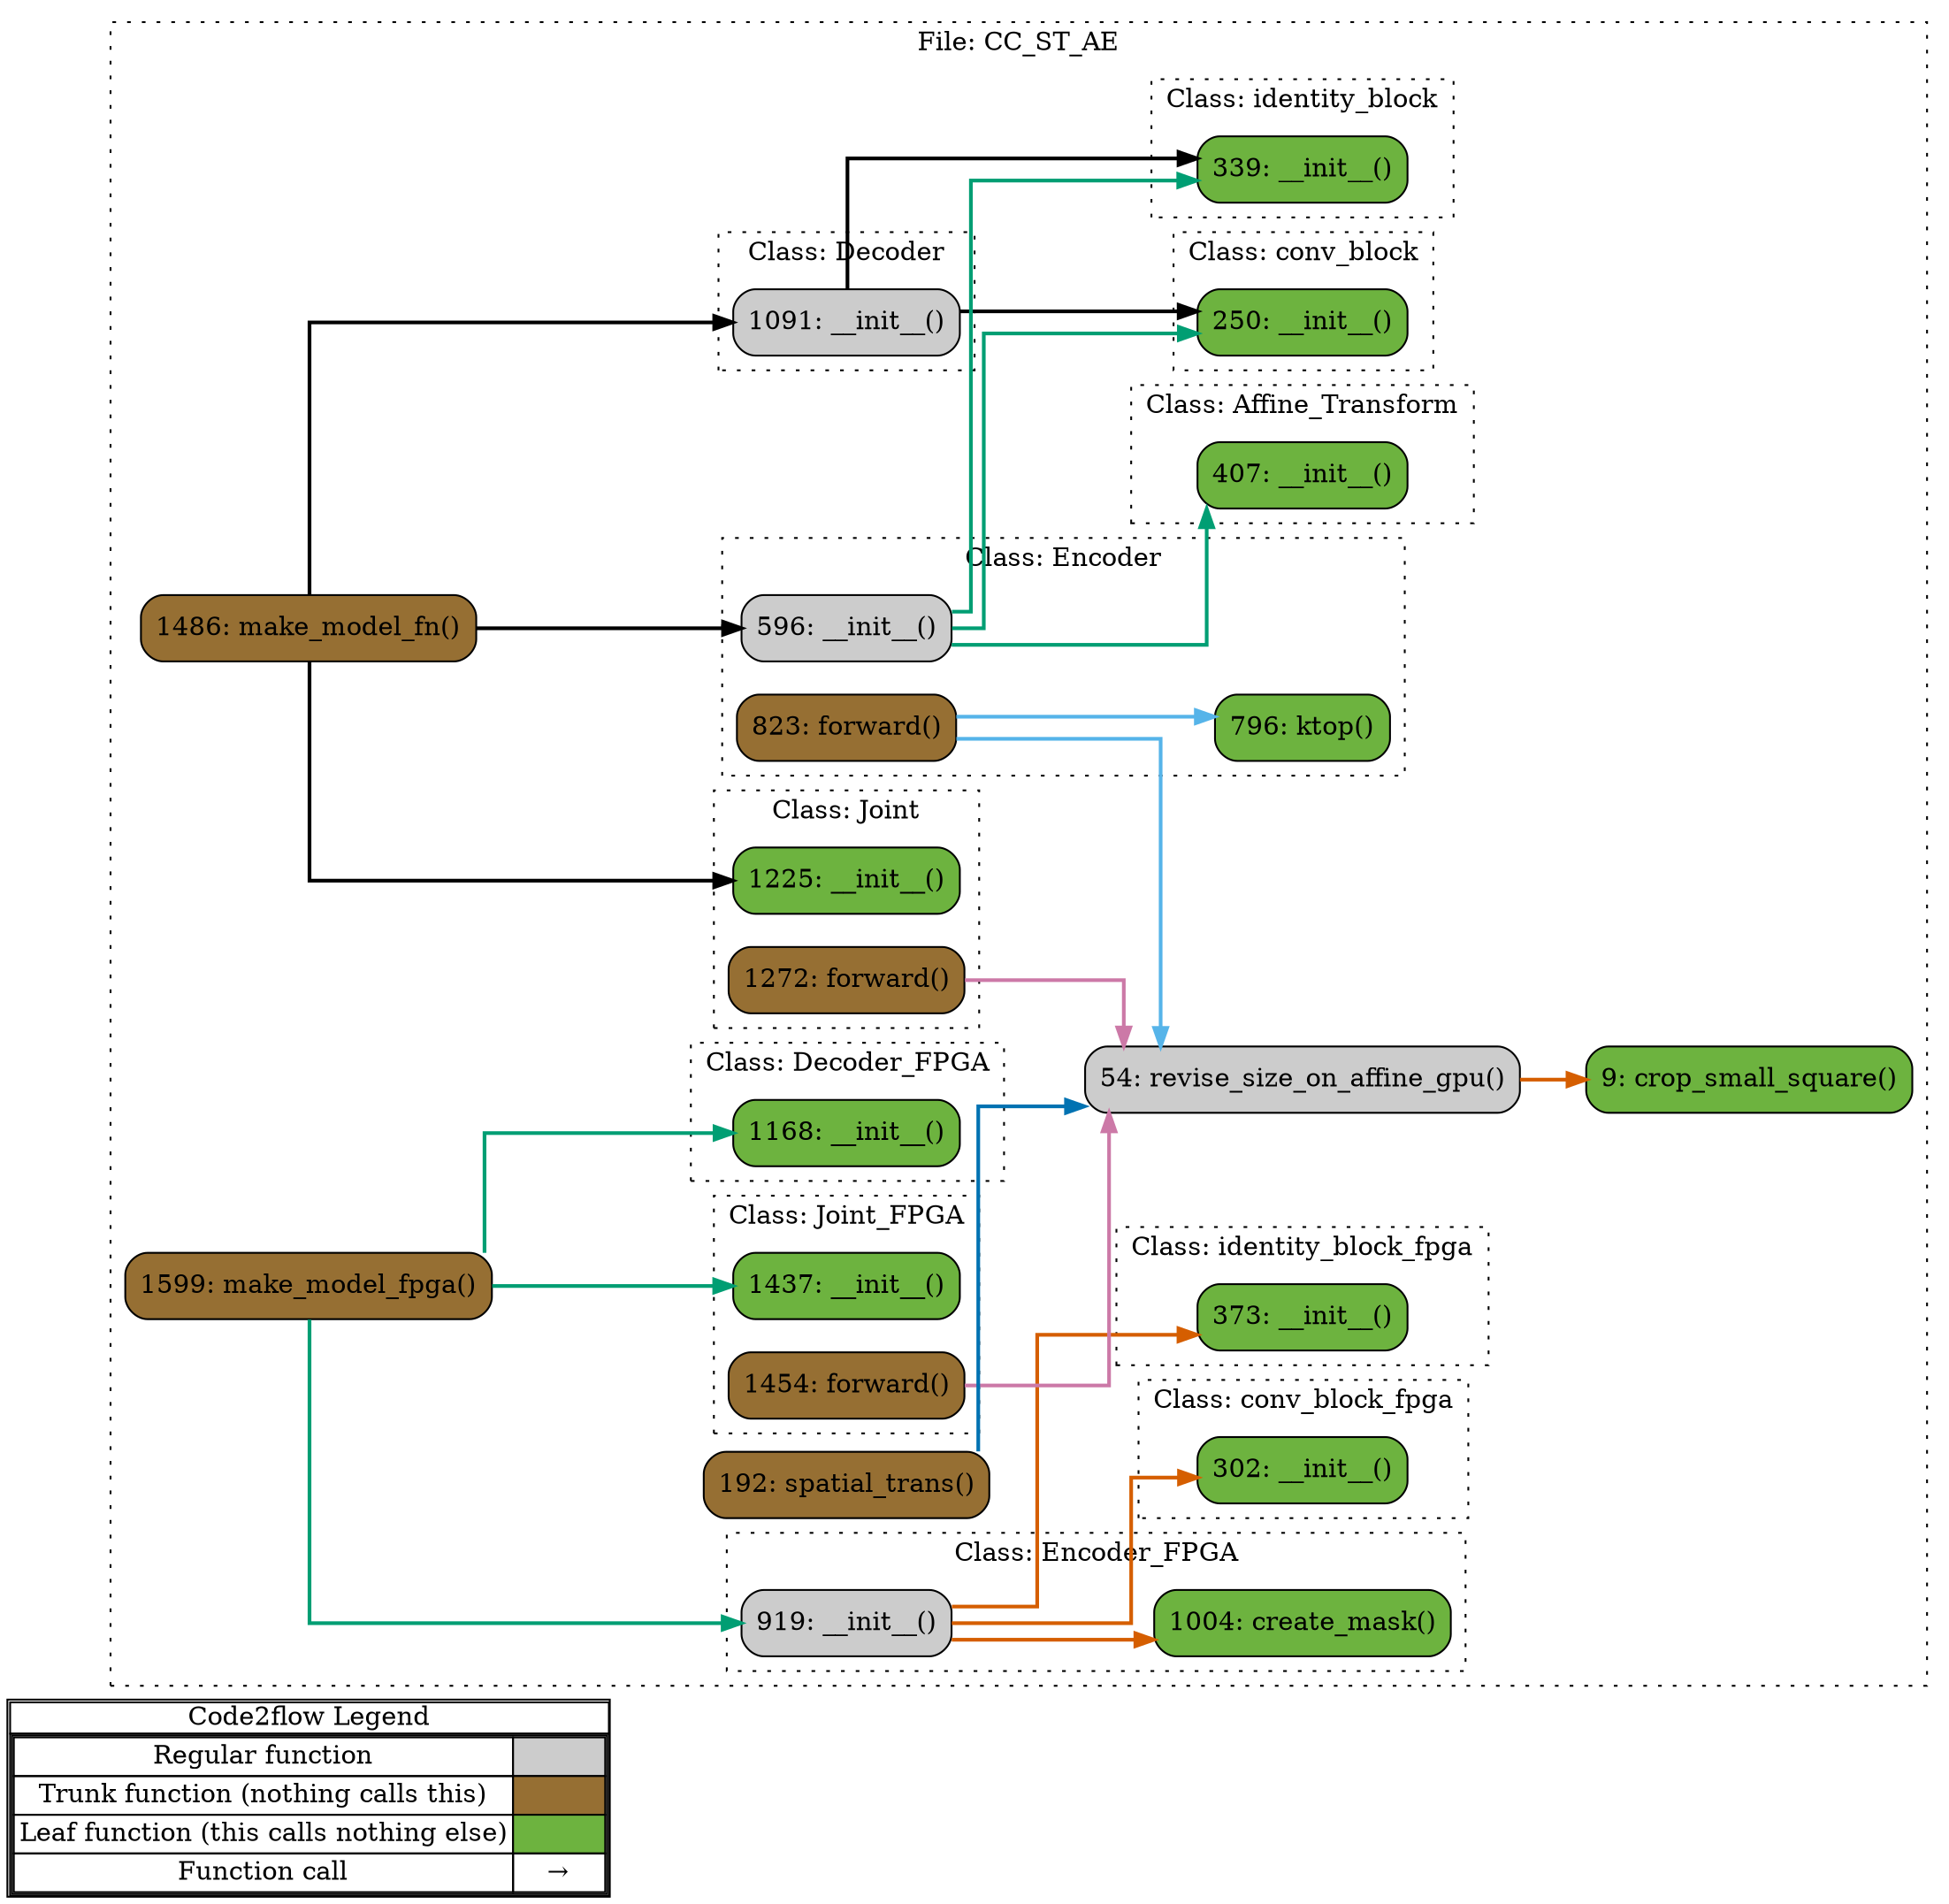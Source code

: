 digraph G {
concentrate=true;
splines="ortho";
rankdir="LR";
subgraph legend{
    rank = min;
    label = "legend";
    Legend [shape=none, margin=0, label = <
        <table cellspacing="0" cellpadding="0" border="1"><tr><td>Code2flow Legend</td></tr><tr><td>
        <table cellspacing="0">
        <tr><td>Regular function</td><td width="50px" bgcolor='#cccccc'></td></tr>
        <tr><td>Trunk function (nothing calls this)</td><td bgcolor='#966F33'></td></tr>
        <tr><td>Leaf function (this calls nothing else)</td><td bgcolor='#6db33f'></td></tr>
        <tr><td>Function call</td><td><font color='black'>&#8594;</font></td></tr>
        </table></td></tr></table>
        >];
}node_5d74833a [label="407: __init__()" name="CC_ST_AE::Affine_Transform.__init__" shape="rect" style="rounded,filled" fillcolor="#6db33f" ];
node_c918be78 [label="1091: __init__()" name="CC_ST_AE::Decoder.__init__" shape="rect" style="rounded,filled" fillcolor="#cccccc" ];
node_19f0c086 [label="1168: __init__()" name="CC_ST_AE::Decoder_FPGA.__init__" shape="rect" style="rounded,filled" fillcolor="#6db33f" ];
node_c5ee2a4b [label="596: __init__()" name="CC_ST_AE::Encoder.__init__" shape="rect" style="rounded,filled" fillcolor="#cccccc" ];
node_50feb02a [label="823: forward()" name="CC_ST_AE::Encoder.forward" shape="rect" style="rounded,filled" fillcolor="#966F33" ];
node_610a3131 [label="796: ktop()" name="CC_ST_AE::Encoder.ktop" shape="rect" style="rounded,filled" fillcolor="#6db33f" ];
node_ea03ced6 [label="919: __init__()" name="CC_ST_AE::Encoder_FPGA.__init__" shape="rect" style="rounded,filled" fillcolor="#cccccc" ];
node_8ad7f5b9 [label="1004: create_mask()" name="CC_ST_AE::Encoder_FPGA.create_mask" shape="rect" style="rounded,filled" fillcolor="#6db33f" ];
node_2816ba7f [label="1225: __init__()" name="CC_ST_AE::Joint.__init__" shape="rect" style="rounded,filled" fillcolor="#6db33f" ];
node_5296a7ef [label="1272: forward()" name="CC_ST_AE::Joint.forward" shape="rect" style="rounded,filled" fillcolor="#966F33" ];
node_476e9a24 [label="1437: __init__()" name="CC_ST_AE::Joint_FPGA.__init__" shape="rect" style="rounded,filled" fillcolor="#6db33f" ];
node_ec2cb8ff [label="1454: forward()" name="CC_ST_AE::Joint_FPGA.forward" shape="rect" style="rounded,filled" fillcolor="#966F33" ];
node_e7f9bc64 [label="250: __init__()" name="CC_ST_AE::conv_block.__init__" shape="rect" style="rounded,filled" fillcolor="#6db33f" ];
node_717bb58d [label="302: __init__()" name="CC_ST_AE::conv_block_fpga.__init__" shape="rect" style="rounded,filled" fillcolor="#6db33f" ];
node_9a7984cd [label="9: crop_small_square()" name="CC_ST_AE::crop_small_square" shape="rect" style="rounded,filled" fillcolor="#6db33f" ];
node_7990c868 [label="339: __init__()" name="CC_ST_AE::identity_block.__init__" shape="rect" style="rounded,filled" fillcolor="#6db33f" ];
node_f22c0664 [label="373: __init__()" name="CC_ST_AE::identity_block_fpga.__init__" shape="rect" style="rounded,filled" fillcolor="#6db33f" ];
node_fa6d5198 [label="1486: make_model_fn()" name="CC_ST_AE::make_model_fn" shape="rect" style="rounded,filled" fillcolor="#966F33" ];
node_1515cd0b [label="1599: make_model_fpga()" name="CC_ST_AE::make_model_fpga" shape="rect" style="rounded,filled" fillcolor="#966F33" ];
node_ea8a37f6 [label="54: revise_size_on_affine_gpu()" name="CC_ST_AE::revise_size_on_affine_gpu" shape="rect" style="rounded,filled" fillcolor="#cccccc" ];
node_c8ff184d [label="192: spatial_trans()" name="CC_ST_AE::spatial_trans" shape="rect" style="rounded,filled" fillcolor="#966F33" ];
node_c918be78 -> node_e7f9bc64 [color="#000000" penwidth="2"];
node_c918be78 -> node_e7f9bc64 [color="#000000" penwidth="2"];
node_c918be78 -> node_7990c868 [color="#000000" penwidth="2"];
node_c918be78 -> node_7990c868 [color="#000000" penwidth="2"];
node_c5ee2a4b -> node_5d74833a [color="#009E73" penwidth="2"];
node_c5ee2a4b -> node_e7f9bc64 [color="#009E73" penwidth="2"];
node_c5ee2a4b -> node_e7f9bc64 [color="#009E73" penwidth="2"];
node_c5ee2a4b -> node_7990c868 [color="#009E73" penwidth="2"];
node_c5ee2a4b -> node_7990c868 [color="#009E73" penwidth="2"];
node_50feb02a -> node_610a3131 [color="#56B4E9" penwidth="2"];
node_50feb02a -> node_ea8a37f6 [color="#56B4E9" penwidth="2"];
node_ea03ced6 -> node_8ad7f5b9 [color="#D55E00" penwidth="2"];
node_ea03ced6 -> node_717bb58d [color="#D55E00" penwidth="2"];
node_ea03ced6 -> node_717bb58d [color="#D55E00" penwidth="2"];
node_ea03ced6 -> node_f22c0664 [color="#D55E00" penwidth="2"];
node_5296a7ef -> node_ea8a37f6 [color="#CC79A7" penwidth="2"];
node_ec2cb8ff -> node_ea8a37f6 [color="#CC79A7" penwidth="2"];
node_fa6d5198 -> node_c918be78 [color="#000000" penwidth="2"];
node_fa6d5198 -> node_c5ee2a4b [color="#000000" penwidth="2"];
node_fa6d5198 -> node_2816ba7f [color="#000000" penwidth="2"];
node_1515cd0b -> node_19f0c086 [color="#009E73" penwidth="2"];
node_1515cd0b -> node_ea03ced6 [color="#009E73" penwidth="2"];
node_1515cd0b -> node_476e9a24 [color="#009E73" penwidth="2"];
node_ea8a37f6 -> node_9a7984cd [color="#D55E00" penwidth="2"];
node_c8ff184d -> node_ea8a37f6 [color="#0072B2" penwidth="2"];
subgraph cluster_aa12e69d {
    node_9a7984cd node_ea8a37f6 node_c8ff184d node_fa6d5198 node_1515cd0b;
    label="File: CC_ST_AE";
    name="CC_ST_AE";
    style="filled";
    graph[style=dotted];
    subgraph cluster_cf4468ed {
        node_e7f9bc64;
        label="Class: conv_block";
        name="conv_block";
        style="filled";
        graph[style=dotted];
    };
    subgraph cluster_c355b90a {
        node_717bb58d;
        label="Class: conv_block_fpga";
        name="conv_block_fpga";
        style="filled";
        graph[style=dotted];
    };
    subgraph cluster_e484b72a {
        node_7990c868;
        label="Class: identity_block";
        name="identity_block";
        style="filled";
        graph[style=dotted];
    };
    subgraph cluster_b08441bb {
        node_f22c0664;
        label="Class: identity_block_fpga";
        name="identity_block_fpga";
        style="filled";
        graph[style=dotted];
    };
    subgraph cluster_44627652 {
        node_5d74833a;
        label="Class: Affine_Transform";
        name="Affine_Transform";
        style="filled";
        graph[style=dotted];
    };
    subgraph cluster_2f7220a3 {
        node_c5ee2a4b node_610a3131 node_50feb02a;
        label="Class: Encoder";
        name="Encoder";
        style="filled";
        graph[style=dotted];
    };
    subgraph cluster_fc429435 {
        node_ea03ced6 node_8ad7f5b9;
        label="Class: Encoder_FPGA";
        name="Encoder_FPGA";
        style="filled";
        graph[style=dotted];
    };
    subgraph cluster_7dfb974c {
        node_c918be78;
        label="Class: Decoder";
        name="Decoder";
        style="filled";
        graph[style=dotted];
    };
    subgraph cluster_a84a3f03 {
        node_19f0c086;
        label="Class: Decoder_FPGA";
        name="Decoder_FPGA";
        style="filled";
        graph[style=dotted];
    };
    subgraph cluster_041b6766 {
        node_2816ba7f node_5296a7ef;
        label="Class: Joint";
        name="Joint";
        style="filled";
        graph[style=dotted];
    };
    subgraph cluster_68510957 {
        node_476e9a24 node_ec2cb8ff;
        label="Class: Joint_FPGA";
        name="Joint_FPGA";
        style="filled";
        graph[style=dotted];
    };
};
}

